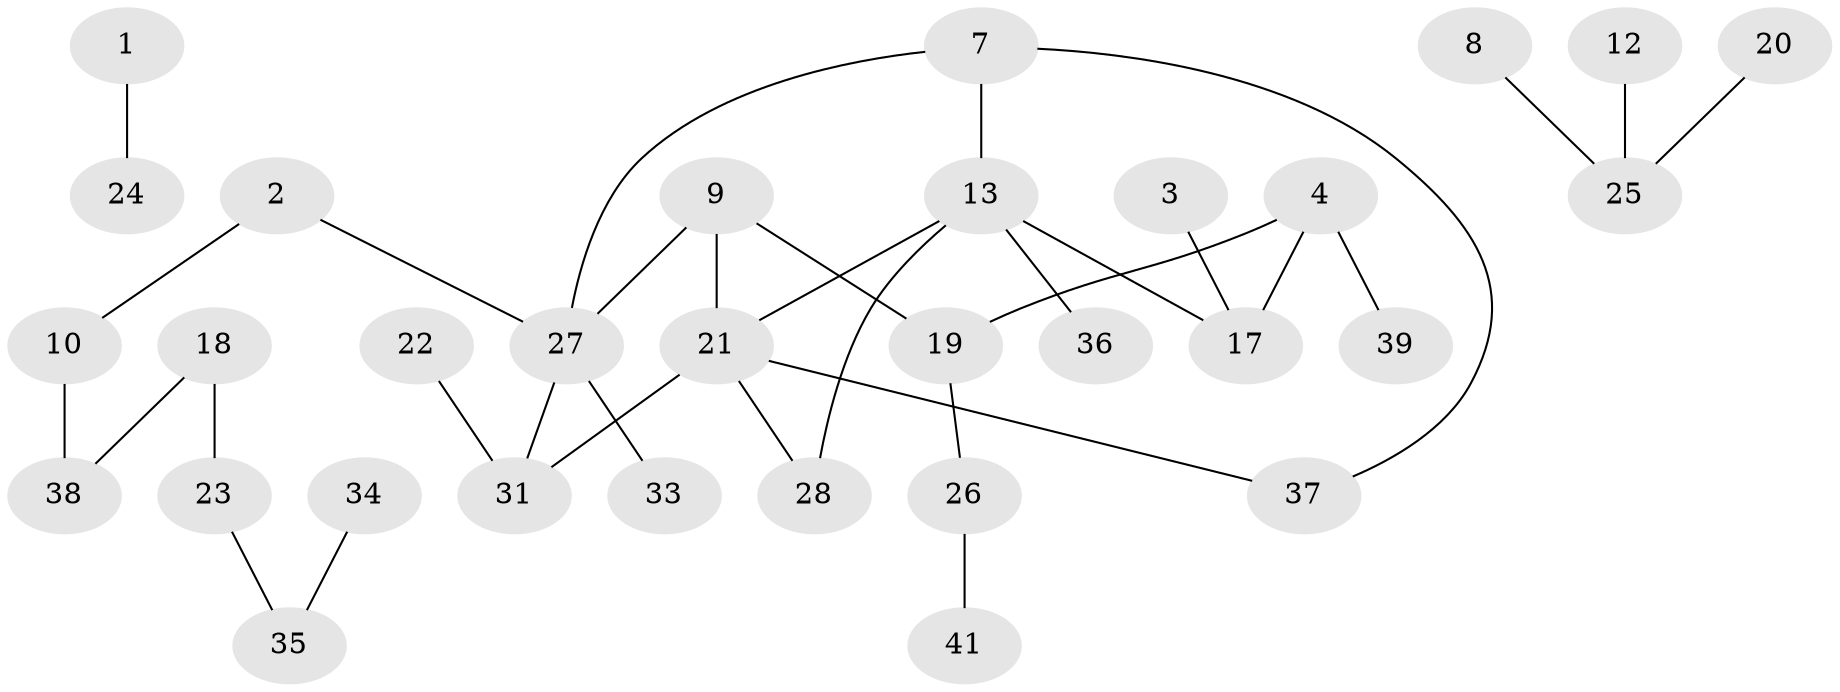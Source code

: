 // original degree distribution, {1: 0.3333333333333333, 2: 0.3787878787878788, 3: 0.10606060606060606, 4: 0.030303030303030304, 0: 0.10606060606060606, 5: 0.045454545454545456}
// Generated by graph-tools (version 1.1) at 2025/35/03/04/25 23:35:49]
// undirected, 31 vertices, 33 edges
graph export_dot {
  node [color=gray90,style=filled];
  1;
  2;
  3;
  4;
  7;
  8;
  9;
  10;
  12;
  13;
  17;
  18;
  19;
  20;
  21;
  22;
  23;
  24;
  25;
  26;
  27;
  28;
  31;
  33;
  34;
  35;
  36;
  37;
  38;
  39;
  41;
  1 -- 24 [weight=1.0];
  2 -- 10 [weight=1.0];
  2 -- 27 [weight=1.0];
  3 -- 17 [weight=1.0];
  4 -- 17 [weight=1.0];
  4 -- 19 [weight=1.0];
  4 -- 39 [weight=1.0];
  7 -- 13 [weight=1.0];
  7 -- 27 [weight=1.0];
  7 -- 37 [weight=1.0];
  8 -- 25 [weight=1.0];
  9 -- 19 [weight=1.0];
  9 -- 21 [weight=1.0];
  9 -- 27 [weight=1.0];
  10 -- 38 [weight=1.0];
  12 -- 25 [weight=1.0];
  13 -- 17 [weight=1.0];
  13 -- 21 [weight=1.0];
  13 -- 28 [weight=1.0];
  13 -- 36 [weight=1.0];
  18 -- 23 [weight=1.0];
  18 -- 38 [weight=1.0];
  19 -- 26 [weight=1.0];
  20 -- 25 [weight=1.0];
  21 -- 28 [weight=1.0];
  21 -- 31 [weight=1.0];
  21 -- 37 [weight=1.0];
  22 -- 31 [weight=1.0];
  23 -- 35 [weight=1.0];
  26 -- 41 [weight=1.0];
  27 -- 31 [weight=1.0];
  27 -- 33 [weight=1.0];
  34 -- 35 [weight=1.0];
}
